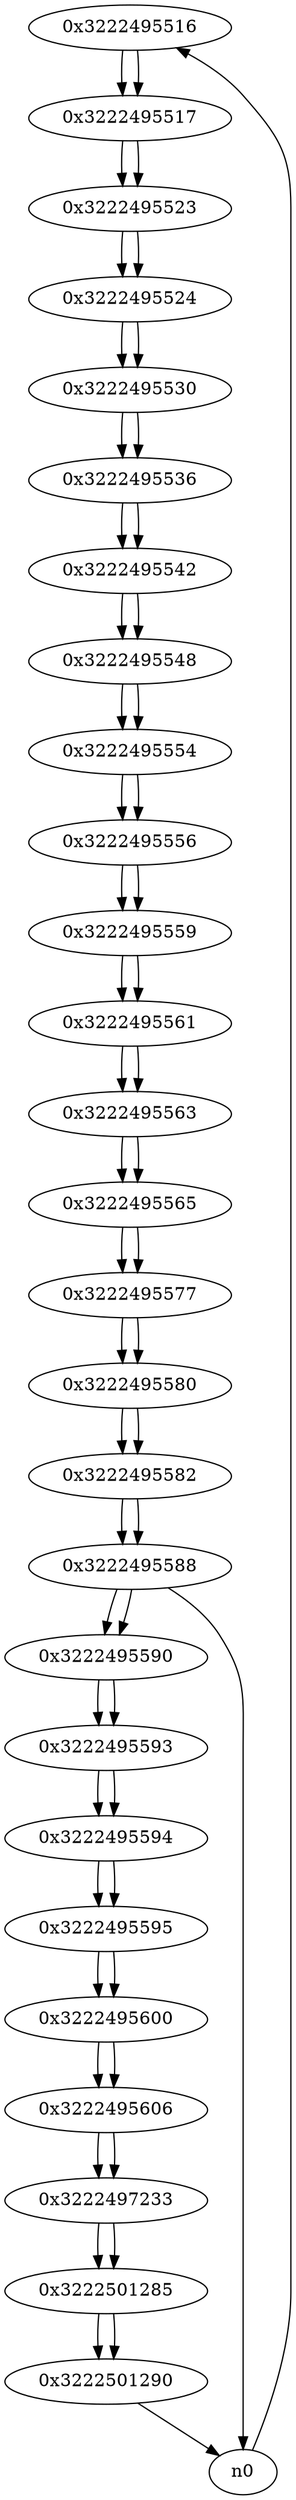 digraph G{
/* nodes */
  n1 [label="0x3222495516"]
  n2 [label="0x3222495517"]
  n3 [label="0x3222495523"]
  n4 [label="0x3222495524"]
  n5 [label="0x3222495530"]
  n6 [label="0x3222495536"]
  n7 [label="0x3222495542"]
  n8 [label="0x3222495548"]
  n9 [label="0x3222495554"]
  n10 [label="0x3222495556"]
  n11 [label="0x3222495559"]
  n12 [label="0x3222495561"]
  n13 [label="0x3222495563"]
  n14 [label="0x3222495565"]
  n15 [label="0x3222495577"]
  n16 [label="0x3222495580"]
  n17 [label="0x3222495582"]
  n18 [label="0x3222495588"]
  n19 [label="0x3222495590"]
  n20 [label="0x3222495593"]
  n21 [label="0x3222495594"]
  n22 [label="0x3222495595"]
  n23 [label="0x3222495600"]
  n24 [label="0x3222495606"]
  n25 [label="0x3222497233"]
  n26 [label="0x3222501285"]
  n27 [label="0x3222501290"]
/* edges */
n1 -> n2;
n0 -> n1;
n2 -> n3;
n1 -> n2;
n3 -> n4;
n2 -> n3;
n4 -> n5;
n3 -> n4;
n5 -> n6;
n4 -> n5;
n6 -> n7;
n5 -> n6;
n7 -> n8;
n6 -> n7;
n8 -> n9;
n7 -> n8;
n9 -> n10;
n8 -> n9;
n10 -> n11;
n9 -> n10;
n11 -> n12;
n10 -> n11;
n12 -> n13;
n11 -> n12;
n13 -> n14;
n12 -> n13;
n14 -> n15;
n13 -> n14;
n15 -> n16;
n14 -> n15;
n16 -> n17;
n15 -> n16;
n17 -> n18;
n16 -> n17;
n18 -> n19;
n18 -> n0;
n17 -> n18;
n19 -> n20;
n18 -> n19;
n20 -> n21;
n19 -> n20;
n21 -> n22;
n20 -> n21;
n22 -> n23;
n21 -> n22;
n23 -> n24;
n22 -> n23;
n24 -> n25;
n23 -> n24;
n25 -> n26;
n24 -> n25;
n26 -> n27;
n25 -> n26;
n27 -> n0;
n26 -> n27;
}
